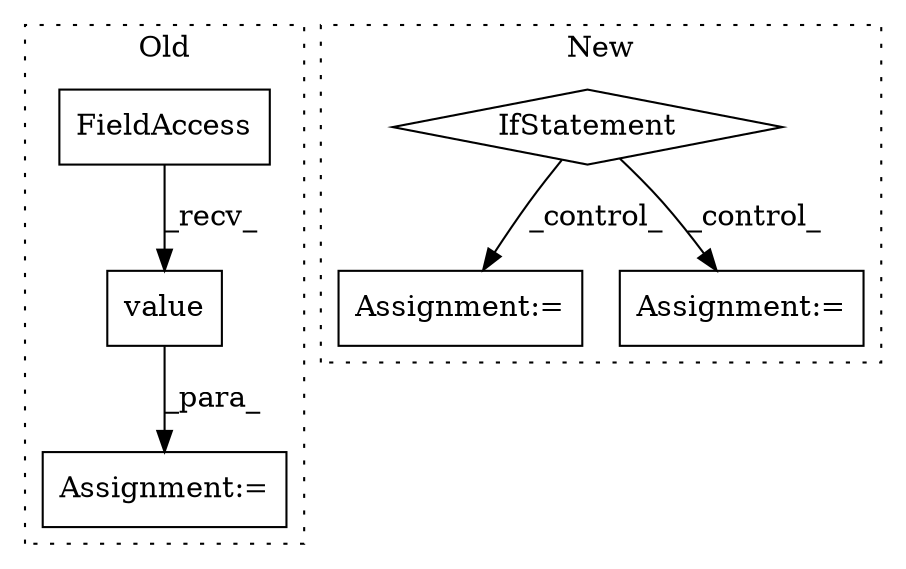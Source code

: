 digraph G {
subgraph cluster0 {
1 [label="value" a="32" s="2625" l="7" shape="box"];
3 [label="FieldAccess" a="22" s="2605" l="19" shape="box"];
5 [label="Assignment:=" a="7" s="2647" l="1" shape="box"];
label = "Old";
style="dotted";
}
subgraph cluster1 {
2 [label="IfStatement" a="25" s="881,901" l="4,2" shape="diamond"];
4 [label="Assignment:=" a="7" s="2008" l="1" shape="box"];
6 [label="Assignment:=" a="7" s="911,1001" l="57,2" shape="box"];
label = "New";
style="dotted";
}
1 -> 5 [label="_para_"];
2 -> 4 [label="_control_"];
2 -> 6 [label="_control_"];
3 -> 1 [label="_recv_"];
}